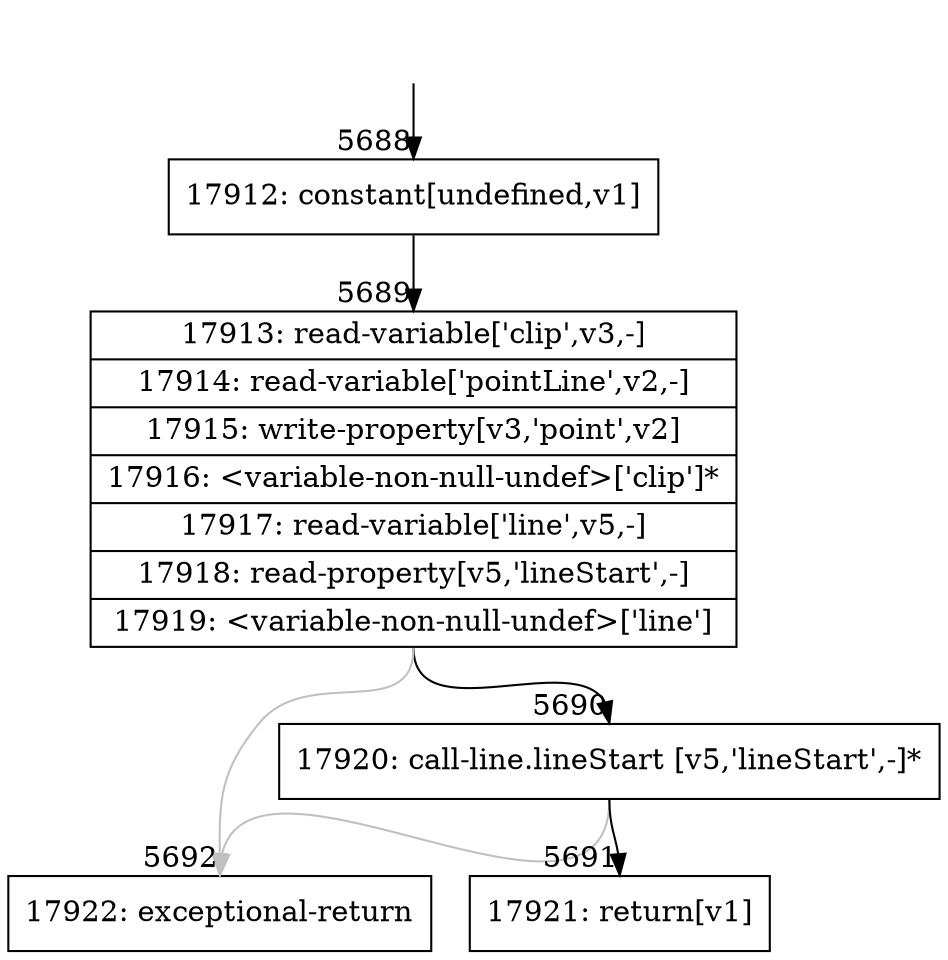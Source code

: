 digraph {
rankdir="TD"
BB_entry539[shape=none,label=""];
BB_entry539 -> BB5688 [tailport=s, headport=n, headlabel="    5688"]
BB5688 [shape=record label="{17912: constant[undefined,v1]}" ] 
BB5688 -> BB5689 [tailport=s, headport=n, headlabel="      5689"]
BB5689 [shape=record label="{17913: read-variable['clip',v3,-]|17914: read-variable['pointLine',v2,-]|17915: write-property[v3,'point',v2]|17916: \<variable-non-null-undef\>['clip']*|17917: read-variable['line',v5,-]|17918: read-property[v5,'lineStart',-]|17919: \<variable-non-null-undef\>['line']}" ] 
BB5689 -> BB5690 [tailport=s, headport=n, headlabel="      5690"]
BB5689 -> BB5692 [tailport=s, headport=n, color=gray, headlabel="      5692"]
BB5690 [shape=record label="{17920: call-line.lineStart [v5,'lineStart',-]*}" ] 
BB5690 -> BB5691 [tailport=s, headport=n, headlabel="      5691"]
BB5690 -> BB5692 [tailport=s, headport=n, color=gray]
BB5691 [shape=record label="{17921: return[v1]}" ] 
BB5692 [shape=record label="{17922: exceptional-return}" ] 
//#$~ 3358
}
